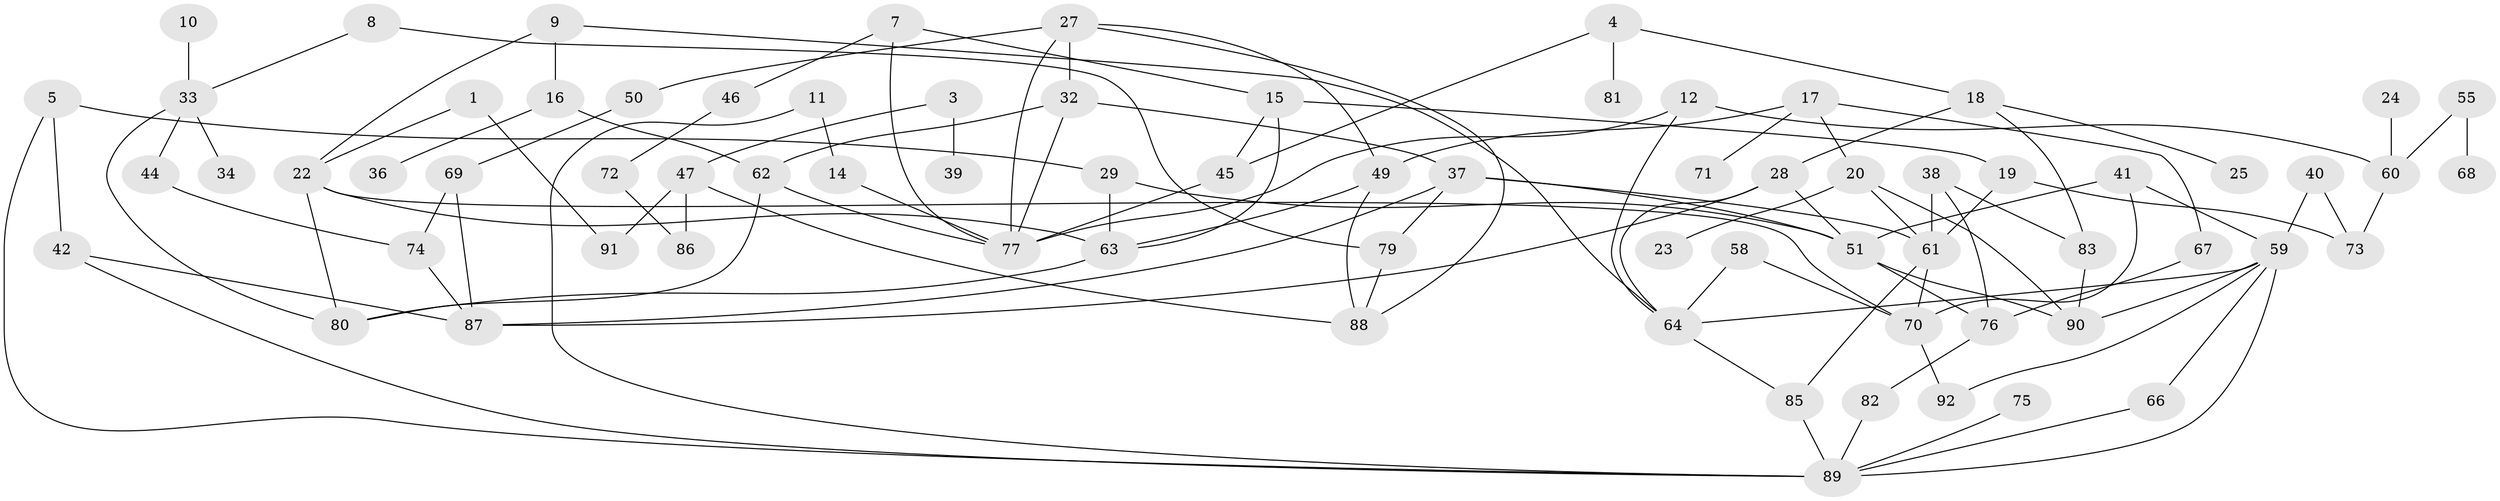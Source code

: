 // original degree distribution, {5: 0.046153846153846156, 1: 0.2076923076923077, 2: 0.19230769230769232, 0: 0.11538461538461539, 3: 0.2692307692307692, 4: 0.14615384615384616, 7: 0.015384615384615385, 6: 0.007692307692307693}
// Generated by graph-tools (version 1.1) at 2025/35/03/04/25 23:35:58]
// undirected, 74 vertices, 116 edges
graph export_dot {
  node [color=gray90,style=filled];
  1;
  3;
  4;
  5;
  7;
  8;
  9;
  10;
  11;
  12;
  14;
  15;
  16;
  17;
  18;
  19;
  20;
  22;
  23;
  24;
  25;
  27;
  28;
  29;
  32;
  33;
  34;
  36;
  37;
  38;
  39;
  40;
  41;
  42;
  44;
  45;
  46;
  47;
  49;
  50;
  51;
  55;
  58;
  59;
  60;
  61;
  62;
  63;
  64;
  66;
  67;
  68;
  69;
  70;
  71;
  72;
  73;
  74;
  75;
  76;
  77;
  79;
  80;
  81;
  82;
  83;
  85;
  86;
  87;
  88;
  89;
  90;
  91;
  92;
  1 -- 22 [weight=1.0];
  1 -- 91 [weight=1.0];
  3 -- 39 [weight=1.0];
  3 -- 47 [weight=1.0];
  4 -- 18 [weight=1.0];
  4 -- 45 [weight=1.0];
  4 -- 81 [weight=1.0];
  5 -- 29 [weight=1.0];
  5 -- 42 [weight=1.0];
  5 -- 89 [weight=1.0];
  7 -- 15 [weight=1.0];
  7 -- 46 [weight=1.0];
  7 -- 77 [weight=1.0];
  8 -- 33 [weight=1.0];
  8 -- 79 [weight=1.0];
  9 -- 16 [weight=1.0];
  9 -- 22 [weight=1.0];
  9 -- 64 [weight=1.0];
  10 -- 33 [weight=1.0];
  11 -- 14 [weight=1.0];
  11 -- 89 [weight=1.0];
  12 -- 60 [weight=1.0];
  12 -- 64 [weight=1.0];
  12 -- 77 [weight=1.0];
  14 -- 77 [weight=1.0];
  15 -- 19 [weight=1.0];
  15 -- 45 [weight=1.0];
  15 -- 63 [weight=1.0];
  16 -- 36 [weight=1.0];
  16 -- 62 [weight=1.0];
  17 -- 20 [weight=1.0];
  17 -- 49 [weight=1.0];
  17 -- 67 [weight=1.0];
  17 -- 71 [weight=1.0];
  18 -- 25 [weight=1.0];
  18 -- 28 [weight=1.0];
  18 -- 83 [weight=1.0];
  19 -- 61 [weight=1.0];
  19 -- 73 [weight=1.0];
  20 -- 23 [weight=1.0];
  20 -- 61 [weight=1.0];
  20 -- 90 [weight=1.0];
  22 -- 63 [weight=1.0];
  22 -- 70 [weight=1.0];
  22 -- 80 [weight=1.0];
  24 -- 60 [weight=1.0];
  27 -- 32 [weight=1.0];
  27 -- 49 [weight=1.0];
  27 -- 50 [weight=1.0];
  27 -- 77 [weight=1.0];
  27 -- 88 [weight=1.0];
  28 -- 51 [weight=1.0];
  28 -- 64 [weight=1.0];
  28 -- 87 [weight=1.0];
  29 -- 51 [weight=1.0];
  29 -- 63 [weight=1.0];
  32 -- 37 [weight=1.0];
  32 -- 62 [weight=1.0];
  32 -- 77 [weight=1.0];
  33 -- 34 [weight=1.0];
  33 -- 44 [weight=1.0];
  33 -- 80 [weight=1.0];
  37 -- 51 [weight=1.0];
  37 -- 61 [weight=1.0];
  37 -- 79 [weight=1.0];
  37 -- 87 [weight=1.0];
  38 -- 61 [weight=1.0];
  38 -- 76 [weight=1.0];
  38 -- 83 [weight=1.0];
  40 -- 59 [weight=1.0];
  40 -- 73 [weight=1.0];
  41 -- 51 [weight=1.0];
  41 -- 59 [weight=1.0];
  41 -- 70 [weight=1.0];
  42 -- 87 [weight=1.0];
  42 -- 89 [weight=1.0];
  44 -- 74 [weight=1.0];
  45 -- 77 [weight=1.0];
  46 -- 72 [weight=1.0];
  47 -- 86 [weight=1.0];
  47 -- 88 [weight=1.0];
  47 -- 91 [weight=1.0];
  49 -- 63 [weight=1.0];
  49 -- 88 [weight=1.0];
  50 -- 69 [weight=1.0];
  51 -- 76 [weight=1.0];
  51 -- 90 [weight=1.0];
  55 -- 60 [weight=1.0];
  55 -- 68 [weight=1.0];
  58 -- 64 [weight=1.0];
  58 -- 70 [weight=1.0];
  59 -- 64 [weight=1.0];
  59 -- 66 [weight=1.0];
  59 -- 89 [weight=1.0];
  59 -- 90 [weight=1.0];
  59 -- 92 [weight=1.0];
  60 -- 73 [weight=1.0];
  61 -- 70 [weight=1.0];
  61 -- 85 [weight=1.0];
  62 -- 77 [weight=1.0];
  62 -- 80 [weight=1.0];
  63 -- 80 [weight=1.0];
  64 -- 85 [weight=1.0];
  66 -- 89 [weight=1.0];
  67 -- 76 [weight=1.0];
  69 -- 74 [weight=1.0];
  69 -- 87 [weight=1.0];
  70 -- 92 [weight=1.0];
  72 -- 86 [weight=1.0];
  74 -- 87 [weight=1.0];
  75 -- 89 [weight=1.0];
  76 -- 82 [weight=1.0];
  79 -- 88 [weight=1.0];
  82 -- 89 [weight=1.0];
  83 -- 90 [weight=1.0];
  85 -- 89 [weight=1.0];
}

